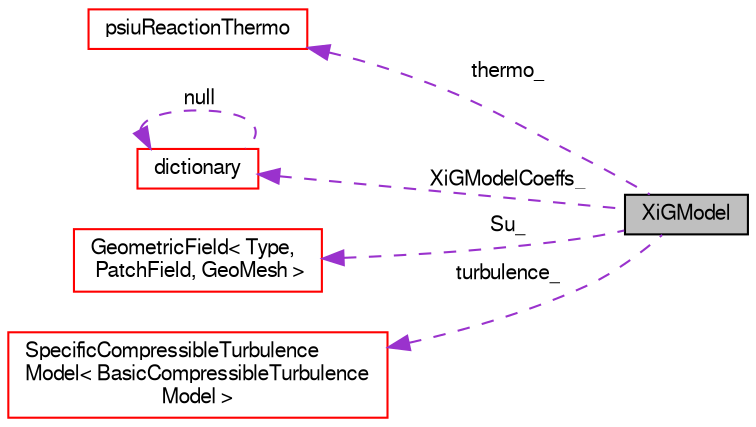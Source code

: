 digraph "XiGModel"
{
  bgcolor="transparent";
  edge [fontname="FreeSans",fontsize="10",labelfontname="FreeSans",labelfontsize="10"];
  node [fontname="FreeSans",fontsize="10",shape=record];
  rankdir="LR";
  Node1 [label="XiGModel",height=0.2,width=0.4,color="black", fillcolor="grey75", style="filled" fontcolor="black"];
  Node2 -> Node1 [dir="back",color="darkorchid3",fontsize="10",style="dashed",label=" thermo_" ,fontname="FreeSans"];
  Node2 [label="psiuReactionThermo",height=0.2,width=0.4,color="red",URL="$a01958.html",tooltip="Foam::psiuReactionThermo. "];
  Node3 -> Node1 [dir="back",color="darkorchid3",fontsize="10",style="dashed",label=" XiGModelCoeffs_" ,fontname="FreeSans"];
  Node3 [label="dictionary",height=0.2,width=0.4,color="red",URL="$a00502.html",tooltip="A list of keyword definitions, which are a keyword followed by any number of values (e..."];
  Node3 -> Node3 [dir="back",color="darkorchid3",fontsize="10",style="dashed",label=" null" ,fontname="FreeSans"];
  Node4 -> Node1 [dir="back",color="darkorchid3",fontsize="10",style="dashed",label=" Su_" ,fontname="FreeSans"];
  Node4 [label="GeometricField\< Type,\l PatchField, GeoMesh \>",height=0.2,width=0.4,color="red",URL="$a00896.html",tooltip="Generic GeometricField class. "];
  Node5 -> Node1 [dir="back",color="darkorchid3",fontsize="10",style="dashed",label=" turbulence_" ,fontname="FreeSans"];
  Node5 [label="SpecificCompressibleTurbulence\lModel\< BasicCompressibleTurbulence\lModel \>",height=0.2,width=0.4,color="red",URL="$a02327.html",tooltip="Templated abstract base class for specific (RAS/LES) compressible turbulence models. "];
}
